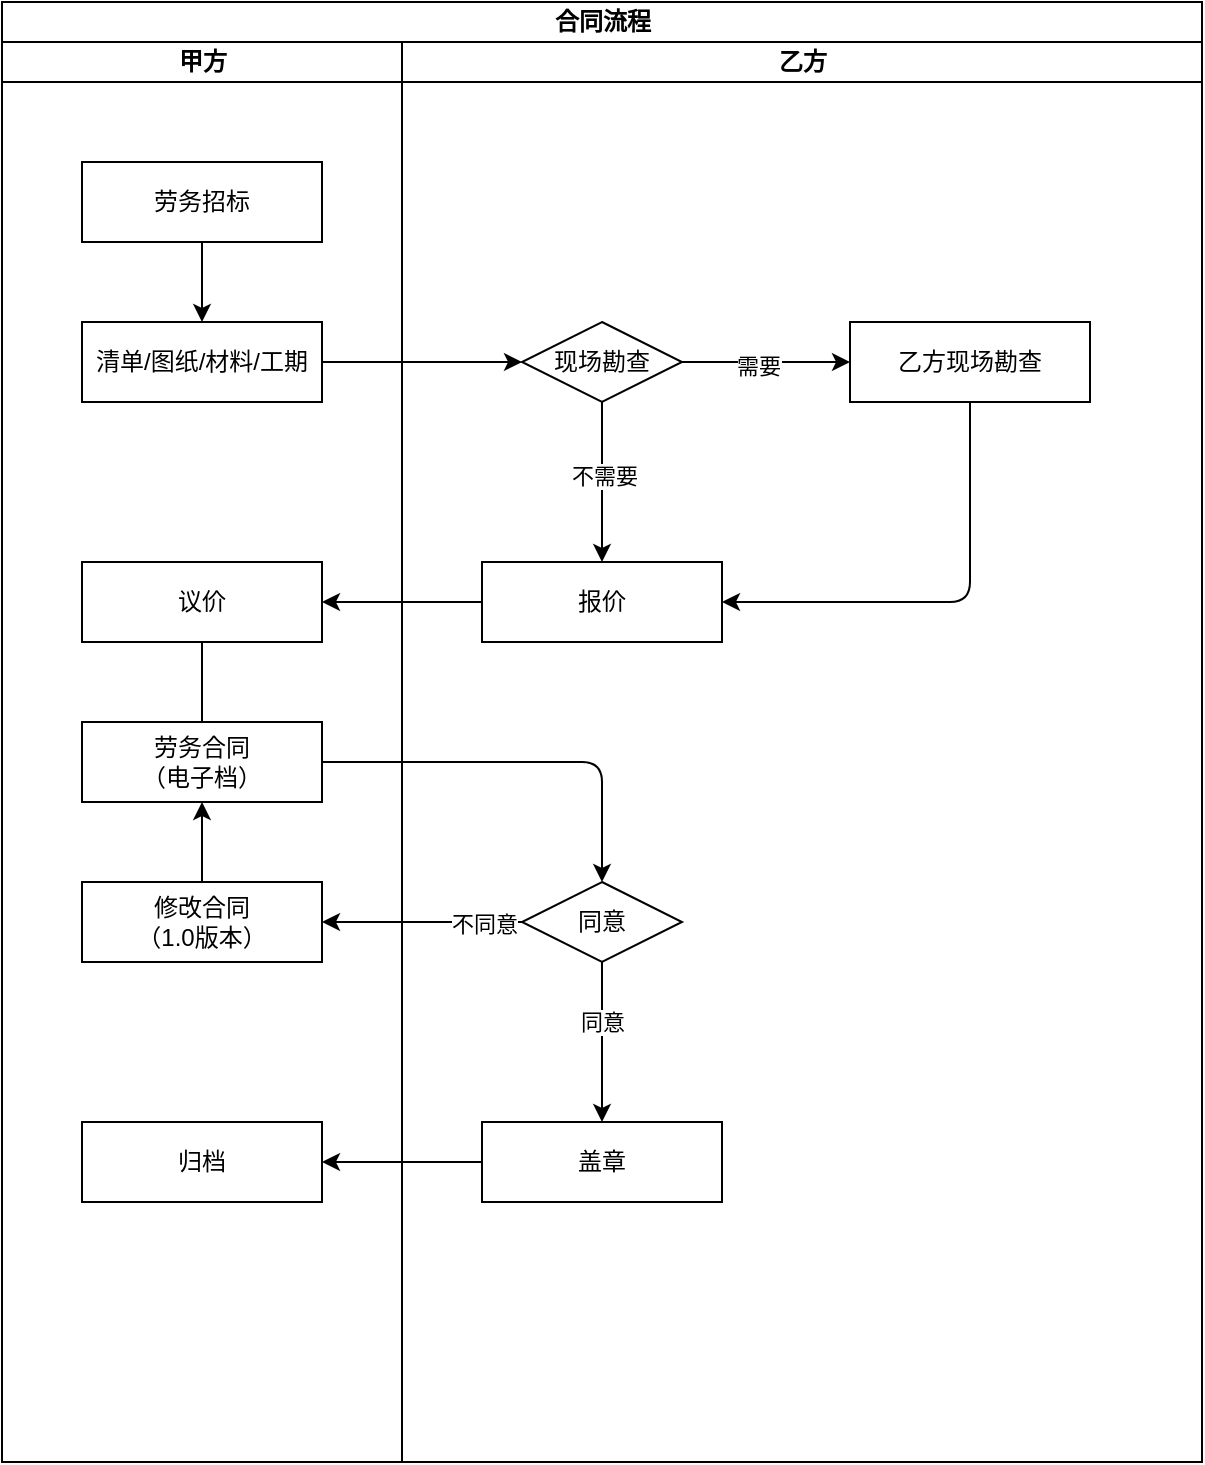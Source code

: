 <mxfile>
    <diagram id="nxAzb5WW1ZS3nCsvcDKC" name="劳务合同">
        <mxGraphModel dx="1156" dy="876" grid="1" gridSize="10" guides="1" tooltips="1" connect="1" arrows="1" fold="1" page="1" pageScale="1" pageWidth="1169" pageHeight="827" math="0" shadow="0">
            <root>
                <mxCell id="0"/>
                <mxCell id="1" parent="0"/>
                <mxCell id="NW6wpj9ULlDBM7W9JZ72-21" value="合同流程" style="swimlane;childLayout=stackLayout;resizeParent=1;resizeParentMax=0;startSize=20;html=1;" parent="1" vertex="1">
                    <mxGeometry x="40" y="40" width="600" height="730" as="geometry"/>
                </mxCell>
                <mxCell id="NW6wpj9ULlDBM7W9JZ72-22" value="甲方" style="swimlane;startSize=20;html=1;" parent="NW6wpj9ULlDBM7W9JZ72-21" vertex="1">
                    <mxGeometry y="20" width="200" height="710" as="geometry"/>
                </mxCell>
                <mxCell id="NW6wpj9ULlDBM7W9JZ72-3" value="劳务招标" style="rounded=0;whiteSpace=wrap;html=1;" parent="NW6wpj9ULlDBM7W9JZ72-22" vertex="1">
                    <mxGeometry x="40" y="60" width="120" height="40" as="geometry"/>
                </mxCell>
                <mxCell id="NW6wpj9ULlDBM7W9JZ72-5" value="清单/图纸/材料/工期" style="rounded=0;whiteSpace=wrap;html=1;" parent="NW6wpj9ULlDBM7W9JZ72-22" vertex="1">
                    <mxGeometry x="40" y="140" width="120" height="40" as="geometry"/>
                </mxCell>
                <mxCell id="NW6wpj9ULlDBM7W9JZ72-6" value="" style="edgeStyle=none;html=1;" parent="NW6wpj9ULlDBM7W9JZ72-22" source="NW6wpj9ULlDBM7W9JZ72-3" target="NW6wpj9ULlDBM7W9JZ72-5" edge="1">
                    <mxGeometry relative="1" as="geometry"/>
                </mxCell>
                <mxCell id="NW6wpj9ULlDBM7W9JZ72-15" value="议价" style="whiteSpace=wrap;html=1;" parent="NW6wpj9ULlDBM7W9JZ72-22" vertex="1">
                    <mxGeometry x="40" y="260" width="120" height="40" as="geometry"/>
                </mxCell>
                <mxCell id="NW6wpj9ULlDBM7W9JZ72-36" value="" style="edgeStyle=none;html=1;endArrow=none;" parent="NW6wpj9ULlDBM7W9JZ72-22" source="NW6wpj9ULlDBM7W9JZ72-15" target="NW6wpj9ULlDBM7W9JZ72-28" edge="1">
                    <mxGeometry relative="1" as="geometry">
                        <mxPoint x="130" y="360" as="sourcePoint"/>
                        <mxPoint x="130" y="600" as="targetPoint"/>
                    </mxGeometry>
                </mxCell>
                <mxCell id="NW6wpj9ULlDBM7W9JZ72-28" value="劳务合同&lt;br&gt;（电子档）" style="whiteSpace=wrap;html=1;" parent="NW6wpj9ULlDBM7W9JZ72-22" vertex="1">
                    <mxGeometry x="40" y="340" width="120" height="40" as="geometry"/>
                </mxCell>
                <mxCell id="NW6wpj9ULlDBM7W9JZ72-45" value="" style="edgeStyle=none;html=1;" parent="NW6wpj9ULlDBM7W9JZ72-22" source="NW6wpj9ULlDBM7W9JZ72-41" target="NW6wpj9ULlDBM7W9JZ72-28" edge="1">
                    <mxGeometry relative="1" as="geometry"/>
                </mxCell>
                <mxCell id="NW6wpj9ULlDBM7W9JZ72-41" value="修改合同&lt;br&gt;（1.0版本）" style="whiteSpace=wrap;html=1;" parent="NW6wpj9ULlDBM7W9JZ72-22" vertex="1">
                    <mxGeometry x="40" y="420" width="120" height="40" as="geometry"/>
                </mxCell>
                <mxCell id="NW6wpj9ULlDBM7W9JZ72-46" value="归档" style="whiteSpace=wrap;html=1;" parent="NW6wpj9ULlDBM7W9JZ72-22" vertex="1">
                    <mxGeometry x="40" y="540" width="120" height="40" as="geometry"/>
                </mxCell>
                <mxCell id="NW6wpj9ULlDBM7W9JZ72-25" value="乙方" style="swimlane;startSize=20;html=1;" parent="NW6wpj9ULlDBM7W9JZ72-21" vertex="1">
                    <mxGeometry x="200" y="20" width="400" height="710" as="geometry"/>
                </mxCell>
                <mxCell id="NW6wpj9ULlDBM7W9JZ72-26" value="" style="edgeStyle=none;html=1;" parent="NW6wpj9ULlDBM7W9JZ72-25" source="NW6wpj9ULlDBM7W9JZ72-7" target="NW6wpj9ULlDBM7W9JZ72-2" edge="1">
                    <mxGeometry relative="1" as="geometry">
                        <Array as="points">
                            <mxPoint x="284" y="280"/>
                        </Array>
                    </mxGeometry>
                </mxCell>
                <mxCell id="NW6wpj9ULlDBM7W9JZ72-7" value="乙方现场勘查" style="rounded=0;whiteSpace=wrap;html=1;" parent="NW6wpj9ULlDBM7W9JZ72-25" vertex="1">
                    <mxGeometry x="224" y="140" width="120" height="40" as="geometry"/>
                </mxCell>
                <mxCell id="NW6wpj9ULlDBM7W9JZ72-2" value="报价" style="rounded=0;whiteSpace=wrap;html=1;" parent="NW6wpj9ULlDBM7W9JZ72-25" vertex="1">
                    <mxGeometry x="40" y="260" width="120" height="40" as="geometry"/>
                </mxCell>
                <mxCell id="NW6wpj9ULlDBM7W9JZ72-11" value="现场勘查" style="rhombus;whiteSpace=wrap;html=1;" parent="NW6wpj9ULlDBM7W9JZ72-25" vertex="1">
                    <mxGeometry x="60" y="140" width="80" height="40" as="geometry"/>
                </mxCell>
                <mxCell id="NW6wpj9ULlDBM7W9JZ72-13" style="edgeStyle=none;html=1;entryX=0;entryY=0.5;entryDx=0;entryDy=0;" parent="NW6wpj9ULlDBM7W9JZ72-25" source="NW6wpj9ULlDBM7W9JZ72-11" target="NW6wpj9ULlDBM7W9JZ72-7" edge="1">
                    <mxGeometry relative="1" as="geometry"/>
                </mxCell>
                <mxCell id="NW6wpj9ULlDBM7W9JZ72-14" value="需要" style="edgeLabel;html=1;align=center;verticalAlign=middle;resizable=0;points=[];" parent="NW6wpj9ULlDBM7W9JZ72-13" vertex="1" connectable="0">
                    <mxGeometry x="-0.1" y="-1" relative="1" as="geometry">
                        <mxPoint y="1" as="offset"/>
                    </mxGeometry>
                </mxCell>
                <mxCell id="NW6wpj9ULlDBM7W9JZ72-33" value="" style="edgeStyle=none;html=1;" parent="NW6wpj9ULlDBM7W9JZ72-25" source="NW6wpj9ULlDBM7W9JZ72-11" target="NW6wpj9ULlDBM7W9JZ72-2" edge="1">
                    <mxGeometry relative="1" as="geometry"/>
                </mxCell>
                <mxCell id="NW6wpj9ULlDBM7W9JZ72-35" value="不需要" style="edgeLabel;html=1;align=center;verticalAlign=middle;resizable=0;points=[];" parent="NW6wpj9ULlDBM7W9JZ72-33" vertex="1" connectable="0">
                    <mxGeometry x="-0.11" y="1" relative="1" as="geometry">
                        <mxPoint y="1" as="offset"/>
                    </mxGeometry>
                </mxCell>
                <mxCell id="NW6wpj9ULlDBM7W9JZ72-37" value="盖章" style="whiteSpace=wrap;html=1;" parent="NW6wpj9ULlDBM7W9JZ72-25" vertex="1">
                    <mxGeometry x="40" y="540" width="120" height="40" as="geometry"/>
                </mxCell>
                <mxCell id="NW6wpj9ULlDBM7W9JZ72-39" value="同意" style="rhombus;whiteSpace=wrap;html=1;" parent="NW6wpj9ULlDBM7W9JZ72-25" vertex="1">
                    <mxGeometry x="60" y="420" width="80" height="40" as="geometry"/>
                </mxCell>
                <mxCell id="NW6wpj9ULlDBM7W9JZ72-38" value="" style="edgeStyle=none;html=1;exitX=0.5;exitY=1;exitDx=0;exitDy=0;" parent="NW6wpj9ULlDBM7W9JZ72-25" source="NW6wpj9ULlDBM7W9JZ72-39" target="NW6wpj9ULlDBM7W9JZ72-37" edge="1">
                    <mxGeometry relative="1" as="geometry"/>
                </mxCell>
                <mxCell id="NW6wpj9ULlDBM7W9JZ72-44" value="同意" style="edgeLabel;html=1;align=center;verticalAlign=middle;resizable=0;points=[];" parent="NW6wpj9ULlDBM7W9JZ72-38" vertex="1" connectable="0">
                    <mxGeometry x="-0.25" relative="1" as="geometry">
                        <mxPoint as="offset"/>
                    </mxGeometry>
                </mxCell>
                <mxCell id="NW6wpj9ULlDBM7W9JZ72-27" style="edgeStyle=none;html=1;entryX=1;entryY=0.5;entryDx=0;entryDy=0;" parent="NW6wpj9ULlDBM7W9JZ72-21" source="NW6wpj9ULlDBM7W9JZ72-2" target="NW6wpj9ULlDBM7W9JZ72-15" edge="1">
                    <mxGeometry relative="1" as="geometry"/>
                </mxCell>
                <mxCell id="NW6wpj9ULlDBM7W9JZ72-12" style="edgeStyle=none;html=1;" parent="NW6wpj9ULlDBM7W9JZ72-21" source="NW6wpj9ULlDBM7W9JZ72-5" target="NW6wpj9ULlDBM7W9JZ72-11" edge="1">
                    <mxGeometry relative="1" as="geometry"/>
                </mxCell>
                <mxCell id="NW6wpj9ULlDBM7W9JZ72-40" value="" style="edgeStyle=none;html=1;" parent="NW6wpj9ULlDBM7W9JZ72-21" source="NW6wpj9ULlDBM7W9JZ72-28" target="NW6wpj9ULlDBM7W9JZ72-39" edge="1">
                    <mxGeometry relative="1" as="geometry">
                        <Array as="points">
                            <mxPoint x="300" y="380"/>
                        </Array>
                    </mxGeometry>
                </mxCell>
                <mxCell id="NW6wpj9ULlDBM7W9JZ72-42" value="" style="edgeStyle=none;html=1;" parent="NW6wpj9ULlDBM7W9JZ72-21" source="NW6wpj9ULlDBM7W9JZ72-39" target="NW6wpj9ULlDBM7W9JZ72-41" edge="1">
                    <mxGeometry relative="1" as="geometry"/>
                </mxCell>
                <mxCell id="NW6wpj9ULlDBM7W9JZ72-43" value="不同意" style="edgeLabel;html=1;align=center;verticalAlign=middle;resizable=0;points=[];" parent="NW6wpj9ULlDBM7W9JZ72-42" vertex="1" connectable="0">
                    <mxGeometry x="-0.608" y="1" relative="1" as="geometry">
                        <mxPoint as="offset"/>
                    </mxGeometry>
                </mxCell>
                <mxCell id="NW6wpj9ULlDBM7W9JZ72-47" value="" style="edgeStyle=none;html=1;" parent="NW6wpj9ULlDBM7W9JZ72-21" source="NW6wpj9ULlDBM7W9JZ72-37" target="NW6wpj9ULlDBM7W9JZ72-46" edge="1">
                    <mxGeometry relative="1" as="geometry"/>
                </mxCell>
            </root>
        </mxGraphModel>
    </diagram>
    <diagram id="oIifoQukvcGcTA-fH58A" name="采购合同">
        <mxGraphModel dx="1156" dy="876" grid="1" gridSize="10" guides="1" tooltips="1" connect="1" arrows="1" fold="1" page="1" pageScale="1" pageWidth="1169" pageHeight="827" math="0" shadow="0">
            <root>
                <mxCell id="0"/>
                <mxCell id="1" parent="0"/>
                <mxCell id="tzKxGg8fr5iQHCcR7QoJ-1" value="" style="edgeStyle=none;html=1;" parent="1" source="tzKxGg8fr5iQHCcR7QoJ-3" target="tzKxGg8fr5iQHCcR7QoJ-5" edge="1">
                    <mxGeometry relative="1" as="geometry"/>
                </mxCell>
                <mxCell id="tzKxGg8fr5iQHCcR7QoJ-2" value="" style="edgeStyle=none;html=1;" parent="1" source="tzKxGg8fr5iQHCcR7QoJ-3" target="tzKxGg8fr5iQHCcR7QoJ-33" edge="1">
                    <mxGeometry relative="1" as="geometry"/>
                </mxCell>
                <mxCell id="tzKxGg8fr5iQHCcR7QoJ-3" value="合同起草" style="rounded=0;whiteSpace=wrap;html=1;" parent="1" vertex="1">
                    <mxGeometry x="160" y="40" width="120" height="60" as="geometry"/>
                </mxCell>
                <mxCell id="tzKxGg8fr5iQHCcR7QoJ-4" value="" style="edgeStyle=none;html=1;" parent="1" source="tzKxGg8fr5iQHCcR7QoJ-5" target="tzKxGg8fr5iQHCcR7QoJ-7" edge="1">
                    <mxGeometry relative="1" as="geometry"/>
                </mxCell>
                <mxCell id="tzKxGg8fr5iQHCcR7QoJ-5" value="选择模版" style="rounded=0;whiteSpace=wrap;html=1;" parent="1" vertex="1">
                    <mxGeometry x="160" y="180" width="120" height="60" as="geometry"/>
                </mxCell>
                <mxCell id="tzKxGg8fr5iQHCcR7QoJ-6" value="" style="edgeStyle=none;html=1;" parent="1" source="tzKxGg8fr5iQHCcR7QoJ-7" target="tzKxGg8fr5iQHCcR7QoJ-9" edge="1">
                    <mxGeometry relative="1" as="geometry"/>
                </mxCell>
                <mxCell id="tzKxGg8fr5iQHCcR7QoJ-7" value="编辑合同&lt;br&gt;1.0" style="rounded=0;whiteSpace=wrap;html=1;" parent="1" vertex="1">
                    <mxGeometry x="160" y="320" width="120" height="60" as="geometry"/>
                </mxCell>
                <mxCell id="tzKxGg8fr5iQHCcR7QoJ-8" value="" style="edgeStyle=none;html=1;" parent="1" source="tzKxGg8fr5iQHCcR7QoJ-9" target="tzKxGg8fr5iQHCcR7QoJ-12" edge="1">
                    <mxGeometry relative="1" as="geometry"/>
                </mxCell>
                <mxCell id="tzKxGg8fr5iQHCcR7QoJ-9" value="法务审核" style="rounded=0;whiteSpace=wrap;html=1;" parent="1" vertex="1">
                    <mxGeometry x="160" y="460" width="120" height="60" as="geometry"/>
                </mxCell>
                <mxCell id="tzKxGg8fr5iQHCcR7QoJ-10" value="" style="edgeStyle=none;html=1;" parent="1" source="tzKxGg8fr5iQHCcR7QoJ-12" target="tzKxGg8fr5iQHCcR7QoJ-14" edge="1">
                    <mxGeometry relative="1" as="geometry"/>
                </mxCell>
                <mxCell id="tzKxGg8fr5iQHCcR7QoJ-11" value="" style="edgeStyle=none;html=1;" parent="1" source="tzKxGg8fr5iQHCcR7QoJ-12" target="tzKxGg8fr5iQHCcR7QoJ-16" edge="1">
                    <mxGeometry relative="1" as="geometry"/>
                </mxCell>
                <mxCell id="tzKxGg8fr5iQHCcR7QoJ-12" value="通过" style="rhombus;whiteSpace=wrap;html=1;rounded=0;" parent="1" vertex="1">
                    <mxGeometry x="180" y="600" width="80" height="60" as="geometry"/>
                </mxCell>
                <mxCell id="tzKxGg8fr5iQHCcR7QoJ-13" style="edgeStyle=none;html=1;entryX=1;entryY=0.5;entryDx=0;entryDy=0;" parent="1" source="tzKxGg8fr5iQHCcR7QoJ-14" target="tzKxGg8fr5iQHCcR7QoJ-7" edge="1">
                    <mxGeometry relative="1" as="geometry">
                        <Array as="points">
                            <mxPoint x="380" y="350"/>
                        </Array>
                    </mxGeometry>
                </mxCell>
                <mxCell id="tzKxGg8fr5iQHCcR7QoJ-14" value="修改建议" style="whiteSpace=wrap;html=1;rounded=0;" parent="1" vertex="1">
                    <mxGeometry x="320" y="600" width="120" height="60" as="geometry"/>
                </mxCell>
                <mxCell id="tzKxGg8fr5iQHCcR7QoJ-15" value="" style="edgeStyle=none;html=1;" parent="1" source="tzKxGg8fr5iQHCcR7QoJ-16" target="tzKxGg8fr5iQHCcR7QoJ-18" edge="1">
                    <mxGeometry relative="1" as="geometry"/>
                </mxCell>
                <mxCell id="tzKxGg8fr5iQHCcR7QoJ-49" value="" style="edgeStyle=none;html=1;" parent="1" source="tzKxGg8fr5iQHCcR7QoJ-16" target="tzKxGg8fr5iQHCcR7QoJ-48" edge="1">
                    <mxGeometry relative="1" as="geometry"/>
                </mxCell>
                <mxCell id="tzKxGg8fr5iQHCcR7QoJ-16" value="合同审核" style="whiteSpace=wrap;html=1;rounded=0;" parent="1" vertex="1">
                    <mxGeometry x="160" y="740" width="120" height="60" as="geometry"/>
                </mxCell>
                <mxCell id="tzKxGg8fr5iQHCcR7QoJ-17" value="" style="edgeStyle=none;html=1;" parent="1" source="tzKxGg8fr5iQHCcR7QoJ-18" target="tzKxGg8fr5iQHCcR7QoJ-21" edge="1">
                    <mxGeometry relative="1" as="geometry"/>
                </mxCell>
                <mxCell id="JrI6VrAYgjBBd09SUULa-1" value="发给客户" style="edgeLabel;html=1;align=center;verticalAlign=middle;resizable=0;points=[];" parent="tzKxGg8fr5iQHCcR7QoJ-17" vertex="1" connectable="0">
                    <mxGeometry x="-0.171" y="2" relative="1" as="geometry">
                        <mxPoint as="offset"/>
                    </mxGeometry>
                </mxCell>
                <mxCell id="tzKxGg8fr5iQHCcR7QoJ-18" value="下载合同" style="whiteSpace=wrap;html=1;rounded=0;" parent="1" vertex="1">
                    <mxGeometry x="160" y="880" width="120" height="60" as="geometry"/>
                </mxCell>
                <mxCell id="tzKxGg8fr5iQHCcR7QoJ-19" value="" style="edgeStyle=none;html=1;" parent="1" source="tzKxGg8fr5iQHCcR7QoJ-21" target="tzKxGg8fr5iQHCcR7QoJ-23" edge="1">
                    <mxGeometry relative="1" as="geometry"/>
                </mxCell>
                <mxCell id="tzKxGg8fr5iQHCcR7QoJ-20" value="" style="edgeStyle=none;html=1;" parent="1" source="tzKxGg8fr5iQHCcR7QoJ-21" target="tzKxGg8fr5iQHCcR7QoJ-27" edge="1">
                    <mxGeometry relative="1" as="geometry"/>
                </mxCell>
                <mxCell id="tzKxGg8fr5iQHCcR7QoJ-21" value="客户审核" style="rhombus;whiteSpace=wrap;html=1;rounded=0;" parent="1" vertex="1">
                    <mxGeometry x="180" y="1010" width="80" height="80" as="geometry"/>
                </mxCell>
                <mxCell id="tzKxGg8fr5iQHCcR7QoJ-22" value="" style="edgeStyle=none;html=1;" parent="1" source="tzKxGg8fr5iQHCcR7QoJ-23" target="tzKxGg8fr5iQHCcR7QoJ-25" edge="1">
                    <mxGeometry relative="1" as="geometry"/>
                </mxCell>
                <mxCell id="tzKxGg8fr5iQHCcR7QoJ-23" value="修改批注" style="whiteSpace=wrap;html=1;rounded=0;" parent="1" vertex="1">
                    <mxGeometry y="1020" width="120" height="60" as="geometry"/>
                </mxCell>
                <mxCell id="tzKxGg8fr5iQHCcR7QoJ-24" style="edgeStyle=none;html=1;" parent="1" source="tzKxGg8fr5iQHCcR7QoJ-25" target="tzKxGg8fr5iQHCcR7QoJ-7" edge="1">
                    <mxGeometry relative="1" as="geometry">
                        <Array as="points">
                            <mxPoint x="60" y="350"/>
                        </Array>
                    </mxGeometry>
                </mxCell>
                <mxCell id="tzKxGg8fr5iQHCcR7QoJ-25" value="合同版本 2.0" style="whiteSpace=wrap;html=1;rounded=0;" parent="1" vertex="1">
                    <mxGeometry y="880" width="120" height="60" as="geometry"/>
                </mxCell>
                <mxCell id="tzKxGg8fr5iQHCcR7QoJ-26" value="" style="edgeStyle=none;html=1;" parent="1" source="tzKxGg8fr5iQHCcR7QoJ-27" target="tzKxGg8fr5iQHCcR7QoJ-29" edge="1">
                    <mxGeometry relative="1" as="geometry"/>
                </mxCell>
                <mxCell id="tzKxGg8fr5iQHCcR7QoJ-27" value="客户签署" style="whiteSpace=wrap;html=1;rounded=0;" parent="1" vertex="1">
                    <mxGeometry x="160" y="1180" width="120" height="60" as="geometry"/>
                </mxCell>
                <mxCell id="tzKxGg8fr5iQHCcR7QoJ-28" value="" style="edgeStyle=none;html=1;" parent="1" source="tzKxGg8fr5iQHCcR7QoJ-29" target="tzKxGg8fr5iQHCcR7QoJ-32" edge="1">
                    <mxGeometry relative="1" as="geometry"/>
                </mxCell>
                <mxCell id="tzKxGg8fr5iQHCcR7QoJ-29" value="合同存档&lt;br&gt;（电子签名）" style="whiteSpace=wrap;html=1;rounded=0;" parent="1" vertex="1">
                    <mxGeometry x="160" y="1320" width="120" height="60" as="geometry"/>
                </mxCell>
                <mxCell id="tzKxGg8fr5iQHCcR7QoJ-30" value="合同每修改一次，版本号加一" style="whiteSpace=wrap;html=1;rounded=1;arcSize=50;align=center;verticalAlign=middle;strokeWidth=1;autosize=1;spacing=4;treeFolding=1;treeMoving=1;newEdgeStyle={&quot;edgeStyle&quot;:&quot;entityRelationEdgeStyle&quot;,&quot;startArrow&quot;:&quot;none&quot;,&quot;endArrow&quot;:&quot;none&quot;,&quot;segment&quot;:10,&quot;curved&quot;:1,&quot;sourcePerimeterSpacing&quot;:0,&quot;targetPerimeterSpacing&quot;:0};" parent="1" vertex="1">
                    <mxGeometry x="430" y="270" width="370" height="30" as="geometry"/>
                </mxCell>
                <mxCell id="tzKxGg8fr5iQHCcR7QoJ-31" value="" style="edgeStyle=entityRelationEdgeStyle;startArrow=none;endArrow=none;segment=10;curved=1;sourcePerimeterSpacing=0;targetPerimeterSpacing=0;" parent="1" target="tzKxGg8fr5iQHCcR7QoJ-30" edge="1">
                    <mxGeometry relative="1" as="geometry">
                        <mxPoint x="280" y="320" as="sourcePoint"/>
                    </mxGeometry>
                </mxCell>
                <mxCell id="tzKxGg8fr5iQHCcR7QoJ-32" value="合同下载和打印" style="whiteSpace=wrap;html=1;rounded=0;" parent="1" vertex="1">
                    <mxGeometry x="160" y="1460" width="120" height="60" as="geometry"/>
                </mxCell>
                <mxCell id="tzKxGg8fr5iQHCcR7QoJ-33" value="客户基本信息" style="rounded=0;whiteSpace=wrap;html=1;" parent="1" vertex="1">
                    <mxGeometry x="360" y="40" width="120" height="60" as="geometry"/>
                </mxCell>
                <mxCell id="tzKxGg8fr5iQHCcR7QoJ-34" value="材料清单" style="shape=table;startSize=30;container=1;collapsible=0;childLayout=tableLayout;fontStyle=1;align=center;" parent="1" vertex="1">
                    <mxGeometry x="620" y="320" width="180" height="150" as="geometry"/>
                </mxCell>
                <mxCell id="tzKxGg8fr5iQHCcR7QoJ-35" value="" style="shape=tableRow;horizontal=0;startSize=0;swimlaneHead=0;swimlaneBody=0;top=0;left=0;bottom=0;right=0;collapsible=0;dropTarget=0;fillColor=none;points=[[0,0.5],[1,0.5]];portConstraint=eastwest;" parent="tzKxGg8fr5iQHCcR7QoJ-34" vertex="1">
                    <mxGeometry y="30" width="180" height="40" as="geometry"/>
                </mxCell>
                <mxCell id="tzKxGg8fr5iQHCcR7QoJ-36" value="" style="shape=partialRectangle;html=1;whiteSpace=wrap;connectable=0;fillColor=none;top=0;left=0;bottom=0;right=0;overflow=hidden;" parent="tzKxGg8fr5iQHCcR7QoJ-35" vertex="1">
                    <mxGeometry width="60" height="40" as="geometry">
                        <mxRectangle width="60" height="40" as="alternateBounds"/>
                    </mxGeometry>
                </mxCell>
                <mxCell id="tzKxGg8fr5iQHCcR7QoJ-37" value="" style="shape=partialRectangle;html=1;whiteSpace=wrap;connectable=0;fillColor=none;top=0;left=0;bottom=0;right=0;overflow=hidden;" parent="tzKxGg8fr5iQHCcR7QoJ-35" vertex="1">
                    <mxGeometry x="60" width="60" height="40" as="geometry">
                        <mxRectangle width="60" height="40" as="alternateBounds"/>
                    </mxGeometry>
                </mxCell>
                <mxCell id="tzKxGg8fr5iQHCcR7QoJ-38" value="" style="shape=partialRectangle;html=1;whiteSpace=wrap;connectable=0;fillColor=none;top=0;left=0;bottom=0;right=0;overflow=hidden;" parent="tzKxGg8fr5iQHCcR7QoJ-35" vertex="1">
                    <mxGeometry x="120" width="60" height="40" as="geometry">
                        <mxRectangle width="60" height="40" as="alternateBounds"/>
                    </mxGeometry>
                </mxCell>
                <mxCell id="tzKxGg8fr5iQHCcR7QoJ-39" value="" style="shape=tableRow;horizontal=0;startSize=0;swimlaneHead=0;swimlaneBody=0;top=0;left=0;bottom=0;right=0;collapsible=0;dropTarget=0;fillColor=none;points=[[0,0.5],[1,0.5]];portConstraint=eastwest;" parent="tzKxGg8fr5iQHCcR7QoJ-34" vertex="1">
                    <mxGeometry y="70" width="180" height="40" as="geometry"/>
                </mxCell>
                <mxCell id="tzKxGg8fr5iQHCcR7QoJ-40" value="" style="shape=partialRectangle;html=1;whiteSpace=wrap;connectable=0;fillColor=none;top=0;left=0;bottom=0;right=0;overflow=hidden;" parent="tzKxGg8fr5iQHCcR7QoJ-39" vertex="1">
                    <mxGeometry width="60" height="40" as="geometry">
                        <mxRectangle width="60" height="40" as="alternateBounds"/>
                    </mxGeometry>
                </mxCell>
                <mxCell id="tzKxGg8fr5iQHCcR7QoJ-41" value="" style="shape=partialRectangle;html=1;whiteSpace=wrap;connectable=0;fillColor=none;top=0;left=0;bottom=0;right=0;overflow=hidden;" parent="tzKxGg8fr5iQHCcR7QoJ-39" vertex="1">
                    <mxGeometry x="60" width="60" height="40" as="geometry">
                        <mxRectangle width="60" height="40" as="alternateBounds"/>
                    </mxGeometry>
                </mxCell>
                <mxCell id="tzKxGg8fr5iQHCcR7QoJ-42" value="" style="shape=partialRectangle;html=1;whiteSpace=wrap;connectable=0;fillColor=none;top=0;left=0;bottom=0;right=0;overflow=hidden;" parent="tzKxGg8fr5iQHCcR7QoJ-39" vertex="1">
                    <mxGeometry x="120" width="60" height="40" as="geometry">
                        <mxRectangle width="60" height="40" as="alternateBounds"/>
                    </mxGeometry>
                </mxCell>
                <mxCell id="tzKxGg8fr5iQHCcR7QoJ-43" value="" style="shape=tableRow;horizontal=0;startSize=0;swimlaneHead=0;swimlaneBody=0;top=0;left=0;bottom=0;right=0;collapsible=0;dropTarget=0;fillColor=none;points=[[0,0.5],[1,0.5]];portConstraint=eastwest;" parent="tzKxGg8fr5iQHCcR7QoJ-34" vertex="1">
                    <mxGeometry y="110" width="180" height="40" as="geometry"/>
                </mxCell>
                <mxCell id="tzKxGg8fr5iQHCcR7QoJ-44" value="" style="shape=partialRectangle;html=1;whiteSpace=wrap;connectable=0;fillColor=none;top=0;left=0;bottom=0;right=0;overflow=hidden;" parent="tzKxGg8fr5iQHCcR7QoJ-43" vertex="1">
                    <mxGeometry width="60" height="40" as="geometry">
                        <mxRectangle width="60" height="40" as="alternateBounds"/>
                    </mxGeometry>
                </mxCell>
                <mxCell id="tzKxGg8fr5iQHCcR7QoJ-45" value="" style="shape=partialRectangle;html=1;whiteSpace=wrap;connectable=0;fillColor=none;top=0;left=0;bottom=0;right=0;overflow=hidden;" parent="tzKxGg8fr5iQHCcR7QoJ-43" vertex="1">
                    <mxGeometry x="60" width="60" height="40" as="geometry">
                        <mxRectangle width="60" height="40" as="alternateBounds"/>
                    </mxGeometry>
                </mxCell>
                <mxCell id="tzKxGg8fr5iQHCcR7QoJ-46" value="" style="shape=partialRectangle;html=1;whiteSpace=wrap;connectable=0;fillColor=none;top=0;left=0;bottom=0;right=0;overflow=hidden;" parent="tzKxGg8fr5iQHCcR7QoJ-43" vertex="1">
                    <mxGeometry x="120" width="60" height="40" as="geometry">
                        <mxRectangle width="60" height="40" as="alternateBounds"/>
                    </mxGeometry>
                </mxCell>
                <mxCell id="tzKxGg8fr5iQHCcR7QoJ-47" value="&lt;table border=&quot;1&quot; width=&quot;100%&quot; height=&quot;100%&quot; cellpadding=&quot;4&quot; style=&quot;width:100%;height:100%;border-collapse:collapse;&quot;&gt;&lt;tbody&gt;&lt;tr&gt;&lt;th align=&quot;center&quot;&gt;&lt;b&gt;采购条款&lt;/b&gt;&lt;/th&gt;&lt;/tr&gt;&lt;tr&gt;&lt;td align=&quot;center&quot;&gt;规格&lt;br&gt;付款方式&lt;br&gt;安装方式&lt;/td&gt;&lt;/tr&gt;&lt;tr&gt;&lt;td align=&quot;center&quot;&gt;Section 2.1&lt;br&gt;Section 2.2&lt;br&gt;Section 2.3&lt;/td&gt;&lt;/tr&gt;&lt;/tbody&gt;&lt;/table&gt;" style="text;html=1;whiteSpace=wrap;strokeColor=none;fillColor=none;overflow=fill;" parent="1" vertex="1">
                    <mxGeometry x="440" y="320" width="160" height="140" as="geometry"/>
                </mxCell>
                <mxCell id="tzKxGg8fr5iQHCcR7QoJ-51" value="" style="edgeStyle=none;html=1;" parent="1" source="tzKxGg8fr5iQHCcR7QoJ-48" target="tzKxGg8fr5iQHCcR7QoJ-50" edge="1">
                    <mxGeometry relative="1" as="geometry"/>
                </mxCell>
                <mxCell id="tzKxGg8fr5iQHCcR7QoJ-48" value="商务审核" style="whiteSpace=wrap;html=1;rounded=0;" parent="1" vertex="1">
                    <mxGeometry x="360" y="740" width="120" height="60" as="geometry"/>
                </mxCell>
                <mxCell id="tzKxGg8fr5iQHCcR7QoJ-53" value="" style="edgeStyle=none;html=1;" parent="1" source="tzKxGg8fr5iQHCcR7QoJ-50" target="tzKxGg8fr5iQHCcR7QoJ-52" edge="1">
                    <mxGeometry relative="1" as="geometry"/>
                </mxCell>
                <mxCell id="tzKxGg8fr5iQHCcR7QoJ-50" value="项目审核" style="whiteSpace=wrap;html=1;rounded=0;" parent="1" vertex="1">
                    <mxGeometry x="560" y="740" width="120" height="60" as="geometry"/>
                </mxCell>
                <mxCell id="tzKxGg8fr5iQHCcR7QoJ-52" value="采购审核" style="whiteSpace=wrap;html=1;rounded=0;" parent="1" vertex="1">
                    <mxGeometry x="760" y="740" width="120" height="60" as="geometry"/>
                </mxCell>
            </root>
        </mxGraphModel>
    </diagram>
    <diagram id="M5mrPxtPSn9jRvUNtsNj" name="施工合同">
        <mxGraphModel dx="1156" dy="876" grid="1" gridSize="10" guides="1" tooltips="1" connect="1" arrows="1" fold="1" page="1" pageScale="1" pageWidth="1169" pageHeight="827" math="0" shadow="0">
            <root>
                <mxCell id="0"/>
                <mxCell id="1" parent="0"/>
                <mxCell id="7" value="" style="edgeStyle=none;html=1;" parent="1" source="5" target="6" edge="1">
                    <mxGeometry relative="1" as="geometry"/>
                </mxCell>
                <mxCell id="39" value="" style="edgeStyle=none;html=1;" parent="1" source="5" target="38" edge="1">
                    <mxGeometry relative="1" as="geometry"/>
                </mxCell>
                <mxCell id="5" value="合同起草" style="rounded=0;whiteSpace=wrap;html=1;" parent="1" vertex="1">
                    <mxGeometry x="200" y="40" width="120" height="60" as="geometry"/>
                </mxCell>
                <mxCell id="10" value="" style="edgeStyle=none;html=1;" parent="1" source="6" target="9" edge="1">
                    <mxGeometry relative="1" as="geometry"/>
                </mxCell>
                <mxCell id="6" value="选择模版" style="rounded=0;whiteSpace=wrap;html=1;" parent="1" vertex="1">
                    <mxGeometry x="200" y="180" width="120" height="60" as="geometry"/>
                </mxCell>
                <mxCell id="12" value="" style="edgeStyle=none;html=1;" parent="1" source="9" target="11" edge="1">
                    <mxGeometry relative="1" as="geometry"/>
                </mxCell>
                <mxCell id="9" value="编辑合同&lt;br&gt;1.0" style="rounded=0;whiteSpace=wrap;html=1;" parent="1" vertex="1">
                    <mxGeometry x="200" y="320" width="120" height="60" as="geometry"/>
                </mxCell>
                <mxCell id="14" value="" style="edgeStyle=none;html=1;" parent="1" source="11" target="13" edge="1">
                    <mxGeometry relative="1" as="geometry"/>
                </mxCell>
                <mxCell id="11" value="法务审核" style="rounded=0;whiteSpace=wrap;html=1;" parent="1" vertex="1">
                    <mxGeometry x="200" y="460" width="120" height="60" as="geometry"/>
                </mxCell>
                <mxCell id="16" value="" style="edgeStyle=none;html=1;" parent="1" source="13" target="15" edge="1">
                    <mxGeometry relative="1" as="geometry"/>
                </mxCell>
                <mxCell id="19" value="" style="edgeStyle=none;html=1;" parent="1" source="13" target="18" edge="1">
                    <mxGeometry relative="1" as="geometry"/>
                </mxCell>
                <mxCell id="13" value="通过" style="rhombus;whiteSpace=wrap;html=1;rounded=0;" parent="1" vertex="1">
                    <mxGeometry x="220" y="600" width="80" height="60" as="geometry"/>
                </mxCell>
                <mxCell id="17" style="edgeStyle=none;html=1;entryX=1;entryY=0.5;entryDx=0;entryDy=0;" parent="1" source="15" target="9" edge="1">
                    <mxGeometry relative="1" as="geometry">
                        <Array as="points">
                            <mxPoint x="420" y="350"/>
                        </Array>
                    </mxGeometry>
                </mxCell>
                <mxCell id="15" value="修改建议" style="whiteSpace=wrap;html=1;rounded=0;" parent="1" vertex="1">
                    <mxGeometry x="360" y="600" width="120" height="60" as="geometry"/>
                </mxCell>
                <mxCell id="21" value="" style="edgeStyle=none;html=1;" parent="1" source="18" target="20" edge="1">
                    <mxGeometry relative="1" as="geometry"/>
                </mxCell>
                <mxCell id="18" value="发送客户" style="whiteSpace=wrap;html=1;rounded=0;" parent="1" vertex="1">
                    <mxGeometry x="200" y="740" width="120" height="60" as="geometry"/>
                </mxCell>
                <mxCell id="23" value="" style="edgeStyle=none;html=1;" parent="1" source="20" target="22" edge="1">
                    <mxGeometry relative="1" as="geometry"/>
                </mxCell>
                <mxCell id="20" value="下载合同" style="whiteSpace=wrap;html=1;rounded=0;" parent="1" vertex="1">
                    <mxGeometry x="200" y="880" width="120" height="60" as="geometry"/>
                </mxCell>
                <mxCell id="25" value="" style="edgeStyle=none;html=1;" parent="1" source="22" target="24" edge="1">
                    <mxGeometry relative="1" as="geometry"/>
                </mxCell>
                <mxCell id="30" value="" style="edgeStyle=none;html=1;" parent="1" source="22" target="29" edge="1">
                    <mxGeometry relative="1" as="geometry"/>
                </mxCell>
                <mxCell id="22" value="客户审核" style="rhombus;whiteSpace=wrap;html=1;rounded=0;" parent="1" vertex="1">
                    <mxGeometry x="220" y="1010" width="80" height="80" as="geometry"/>
                </mxCell>
                <mxCell id="27" value="" style="edgeStyle=none;html=1;" parent="1" source="24" target="26" edge="1">
                    <mxGeometry relative="1" as="geometry"/>
                </mxCell>
                <mxCell id="24" value="修改批注" style="whiteSpace=wrap;html=1;rounded=0;" parent="1" vertex="1">
                    <mxGeometry x="40" y="1020" width="120" height="60" as="geometry"/>
                </mxCell>
                <mxCell id="28" style="edgeStyle=none;html=1;" parent="1" source="26" target="9" edge="1">
                    <mxGeometry relative="1" as="geometry">
                        <Array as="points">
                            <mxPoint x="100" y="350"/>
                        </Array>
                    </mxGeometry>
                </mxCell>
                <mxCell id="26" value="合同版本 2.0" style="whiteSpace=wrap;html=1;rounded=0;" parent="1" vertex="1">
                    <mxGeometry x="40" y="880" width="120" height="60" as="geometry"/>
                </mxCell>
                <mxCell id="32" value="" style="edgeStyle=none;html=1;" parent="1" source="29" target="31" edge="1">
                    <mxGeometry relative="1" as="geometry"/>
                </mxCell>
                <mxCell id="29" value="客户签署" style="whiteSpace=wrap;html=1;rounded=0;" parent="1" vertex="1">
                    <mxGeometry x="200" y="1180" width="120" height="60" as="geometry"/>
                </mxCell>
                <mxCell id="37" value="" style="edgeStyle=none;html=1;" parent="1" source="31" target="36" edge="1">
                    <mxGeometry relative="1" as="geometry"/>
                </mxCell>
                <mxCell id="31" value="合同存档&lt;br&gt;（电子签名）" style="whiteSpace=wrap;html=1;rounded=0;" parent="1" vertex="1">
                    <mxGeometry x="200" y="1320" width="120" height="60" as="geometry"/>
                </mxCell>
                <mxCell id="33" value="合同每修改一次，版本号加一" style="whiteSpace=wrap;html=1;rounded=1;arcSize=50;align=center;verticalAlign=middle;strokeWidth=1;autosize=1;spacing=4;treeFolding=1;treeMoving=1;newEdgeStyle={&quot;edgeStyle&quot;:&quot;entityRelationEdgeStyle&quot;,&quot;startArrow&quot;:&quot;none&quot;,&quot;endArrow&quot;:&quot;none&quot;,&quot;segment&quot;:10,&quot;curved&quot;:1,&quot;sourcePerimeterSpacing&quot;:0,&quot;targetPerimeterSpacing&quot;:0};" parent="1" vertex="1">
                    <mxGeometry x="400" y="240" width="200" height="30" as="geometry"/>
                </mxCell>
                <mxCell id="34" value="" style="edgeStyle=entityRelationEdgeStyle;startArrow=none;endArrow=none;segment=10;curved=1;sourcePerimeterSpacing=0;targetPerimeterSpacing=0;" parent="1" target="33" edge="1">
                    <mxGeometry relative="1" as="geometry">
                        <mxPoint x="320" y="320" as="sourcePoint"/>
                    </mxGeometry>
                </mxCell>
                <mxCell id="36" value="合同下载和打印" style="whiteSpace=wrap;html=1;rounded=0;" parent="1" vertex="1">
                    <mxGeometry x="200" y="1460" width="120" height="60" as="geometry"/>
                </mxCell>
                <mxCell id="38" value="客户基本信息" style="rounded=0;whiteSpace=wrap;html=1;" parent="1" vertex="1">
                    <mxGeometry x="400" y="40" width="120" height="60" as="geometry"/>
                </mxCell>
            </root>
        </mxGraphModel>
    </diagram>
    <diagram id="dHOcw1cx8oONQfRhKioO" name="第 1 页">
        <mxGraphModel dx="1156" dy="876" grid="1" gridSize="10" guides="1" tooltips="1" connect="1" arrows="1" fold="1" page="1" pageScale="1" pageWidth="1169" pageHeight="827" math="0" shadow="0">
            <root>
                <mxCell id="0"/>
                <mxCell id="1" parent="0"/>
                <mxCell id="2" value="事故升级与处理流程" style="swimlane;childLayout=stackLayout;resizeParent=1;resizeParentMax=0;startSize=20;" parent="1" vertex="1">
                    <mxGeometry x="60" y="80" width="1090" height="600" as="geometry"/>
                </mxCell>
                <mxCell id="3" value="发现问题" style="swimlane;startSize=40;" parent="2" vertex="1">
                    <mxGeometry y="20" width="180" height="580" as="geometry"/>
                </mxCell>
                <mxCell id="8" value="监控系统" style="rounded=0;whiteSpace=wrap;html=1;" parent="3" vertex="1">
                    <mxGeometry x="10" y="60" width="120" height="40" as="geometry"/>
                </mxCell>
                <mxCell id="9" value="内部/对接（公司）" style="rounded=0;whiteSpace=wrap;html=1;" parent="3" vertex="1">
                    <mxGeometry x="10" y="260" width="120" height="40" as="geometry"/>
                </mxCell>
                <mxCell id="29" style="edgeStyle=none;html=1;" parent="3" source="10" target="9" edge="1">
                    <mxGeometry relative="1" as="geometry"/>
                </mxCell>
                <mxCell id="10" value="用户" style="rounded=0;whiteSpace=wrap;html=1;" parent="3" vertex="1">
                    <mxGeometry x="10" y="140" width="120" height="40" as="geometry"/>
                </mxCell>
                <mxCell id="28" value="" style="edgeStyle=none;html=1;" parent="3" source="11" target="9" edge="1">
                    <mxGeometry relative="1" as="geometry"/>
                </mxCell>
                <mxCell id="11" value="外部（合作商）" style="rounded=0;whiteSpace=wrap;html=1;" parent="3" vertex="1">
                    <mxGeometry x="10" y="380" width="120" height="40" as="geometry"/>
                </mxCell>
                <mxCell id="4" value="一线支持&#10;运维部" style="swimlane;startSize=40;" parent="2" vertex="1">
                    <mxGeometry x="180" y="20" width="340" height="580" as="geometry"/>
                </mxCell>
                <mxCell id="14" value="" style="edgeStyle=none;html=1;" parent="4" source="12" target="13" edge="1">
                    <mxGeometry relative="1" as="geometry"/>
                </mxCell>
                <mxCell id="52" value="" style="edgeStyle=none;html=1;" parent="4" source="12" target="51" edge="1">
                    <mxGeometry relative="1" as="geometry"/>
                </mxCell>
                <mxCell id="12" value="记录故障" style="rounded=0;whiteSpace=wrap;html=1;" parent="4" vertex="1">
                    <mxGeometry x="20" y="130" width="120" height="40" as="geometry"/>
                </mxCell>
                <mxCell id="16" value="" style="edgeStyle=none;html=1;" parent="4" source="13" target="15" edge="1">
                    <mxGeometry relative="1" as="geometry"/>
                </mxCell>
                <mxCell id="13" value="运维手册&lt;br&gt;历史处置方案" style="rounded=0;whiteSpace=wrap;html=1;" parent="4" vertex="1">
                    <mxGeometry x="20" y="200" width="120" height="40" as="geometry"/>
                </mxCell>
                <mxCell id="18" value="" style="edgeStyle=none;html=1;" parent="4" source="15" target="17" edge="1">
                    <mxGeometry relative="1" as="geometry"/>
                </mxCell>
                <mxCell id="34" value="找到处置方案" style="edgeLabel;html=1;align=center;verticalAlign=middle;resizable=0;points=[];" parent="18" vertex="1" connectable="0">
                    <mxGeometry x="-0.287" y="2" relative="1" as="geometry">
                        <mxPoint as="offset"/>
                    </mxGeometry>
                </mxCell>
                <mxCell id="20" value="新" style="edgeStyle=none;html=1;" parent="4" source="15" target="19" edge="1">
                    <mxGeometry relative="1" as="geometry"/>
                </mxCell>
                <mxCell id="15" value="事故匹配" style="rhombus;whiteSpace=wrap;html=1;rounded=0;" parent="4" vertex="1">
                    <mxGeometry x="40" y="280" width="80" height="60" as="geometry"/>
                </mxCell>
                <mxCell id="17" value="处理解决" style="whiteSpace=wrap;html=1;rounded=0;" parent="4" vertex="1">
                    <mxGeometry x="20" y="420" width="120" height="40" as="geometry"/>
                </mxCell>
                <mxCell id="21" style="edgeStyle=none;html=1;" parent="4" source="19" target="17" edge="1">
                    <mxGeometry relative="1" as="geometry"/>
                </mxCell>
                <mxCell id="22" style="edgeStyle=none;html=1;" parent="4" source="19" target="13" edge="1">
                    <mxGeometry relative="1" as="geometry"/>
                </mxCell>
                <mxCell id="24" value="" style="edgeStyle=none;html=1;" parent="4" source="19" target="23" edge="1">
                    <mxGeometry relative="1" as="geometry"/>
                </mxCell>
                <mxCell id="19" value="检测排查" style="whiteSpace=wrap;html=1;rounded=0;" parent="4" vertex="1">
                    <mxGeometry x="180" y="290" width="120" height="40" as="geometry"/>
                </mxCell>
                <mxCell id="35" style="edgeStyle=none;html=1;" parent="4" source="23" target="17" edge="1">
                    <mxGeometry relative="1" as="geometry"/>
                </mxCell>
                <mxCell id="36" value="解决" style="edgeLabel;html=1;align=center;verticalAlign=middle;resizable=0;points=[];" parent="35" vertex="1" connectable="0">
                    <mxGeometry x="-0.133" y="2" relative="1" as="geometry">
                        <mxPoint as="offset"/>
                    </mxGeometry>
                </mxCell>
                <mxCell id="23" value="是否解决" style="rhombus;whiteSpace=wrap;html=1;rounded=0;" parent="4" vertex="1">
                    <mxGeometry x="200" y="415" width="80" height="50" as="geometry"/>
                </mxCell>
                <mxCell id="32" value="" style="edgeStyle=none;html=1;" parent="4" source="25" target="12" edge="1">
                    <mxGeometry relative="1" as="geometry"/>
                </mxCell>
                <mxCell id="25" value="接受处理" style="rounded=0;whiteSpace=wrap;html=1;" parent="4" vertex="1">
                    <mxGeometry x="20" y="60" width="120" height="40" as="geometry"/>
                </mxCell>
                <mxCell id="51" value="每周运维例会&lt;br&gt;故障复盘" style="rounded=0;whiteSpace=wrap;html=1;" parent="4" vertex="1">
                    <mxGeometry x="180" y="130" width="120" height="40" as="geometry"/>
                </mxCell>
                <mxCell id="60" style="edgeStyle=none;html=1;" parent="4" source="58" target="17" edge="1">
                    <mxGeometry relative="1" as="geometry"/>
                </mxCell>
                <mxCell id="58" value="升级" style="whiteSpace=wrap;html=1;rounded=0;" parent="4" vertex="1">
                    <mxGeometry x="180" y="500" width="120" height="40" as="geometry"/>
                </mxCell>
                <mxCell id="6" value="二线支持&#10;测试部" style="swimlane;startSize=40;" parent="2" vertex="1">
                    <mxGeometry x="520" y="20" width="210" height="580" as="geometry"/>
                </mxCell>
                <mxCell id="37" value="测试协助" style="whiteSpace=wrap;html=1;rounded=0;" parent="6" vertex="1">
                    <mxGeometry x="35" y="60" width="120" height="40" as="geometry"/>
                </mxCell>
                <mxCell id="53" value="测试" style="whiteSpace=wrap;html=1;rounded=0;" parent="6" vertex="1">
                    <mxGeometry x="40" y="314" width="120" height="40" as="geometry"/>
                </mxCell>
                <mxCell id="55" value="测试情况" style="rhombus;whiteSpace=wrap;html=1;rounded=0;" parent="6" vertex="1">
                    <mxGeometry x="60" y="495" width="80" height="50" as="geometry"/>
                </mxCell>
                <mxCell id="56" value="" style="edgeStyle=none;html=1;" parent="6" source="53" target="55" edge="1">
                    <mxGeometry relative="1" as="geometry"/>
                </mxCell>
                <mxCell id="5" value="三线支持&#10;开发部" style="swimlane;startSize=40;" parent="2" vertex="1">
                    <mxGeometry x="730" y="20" width="180" height="580" as="geometry"/>
                </mxCell>
                <mxCell id="47" value="" style="edgeStyle=none;html=1;" parent="5" source="43" target="46" edge="1">
                    <mxGeometry relative="1" as="geometry"/>
                </mxCell>
                <mxCell id="43" value="热修复" style="whiteSpace=wrap;html=1;rounded=0;" parent="5" vertex="1">
                    <mxGeometry x="30" y="190" width="120" height="40" as="geometry"/>
                </mxCell>
                <mxCell id="46" value="紧急发布" style="whiteSpace=wrap;html=1;rounded=0;" parent="5" vertex="1">
                    <mxGeometry x="30" y="314" width="120" height="40" as="geometry"/>
                </mxCell>
                <mxCell id="7" value="四线支持&#10;服务商/厂商" style="swimlane;startSize=40;" parent="2" vertex="1">
                    <mxGeometry x="910" y="20" width="180" height="580" as="geometry"/>
                </mxCell>
                <mxCell id="49" value="阿里云&lt;br&gt;瘫痪" style="rounded=0;whiteSpace=wrap;html=1;" parent="7" vertex="1">
                    <mxGeometry x="30" y="160" width="120" height="60" as="geometry"/>
                </mxCell>
                <mxCell id="50" value="DDOS 攻击" style="rounded=0;whiteSpace=wrap;html=1;" parent="7" vertex="1">
                    <mxGeometry x="30" y="60" width="120" height="60" as="geometry"/>
                </mxCell>
                <mxCell id="64" value="CDN&lt;br&gt;瘫痪" style="rounded=0;whiteSpace=wrap;html=1;" parent="7" vertex="1">
                    <mxGeometry x="30" y="260" width="120" height="60" as="geometry"/>
                </mxCell>
                <mxCell id="26" value="" style="edgeStyle=none;html=1;" parent="2" source="8" target="25" edge="1">
                    <mxGeometry relative="1" as="geometry"/>
                </mxCell>
                <mxCell id="27" style="edgeStyle=none;html=1;entryX=0;entryY=0.5;entryDx=0;entryDy=0;" parent="2" source="9" target="25" edge="1">
                    <mxGeometry relative="1" as="geometry">
                        <Array as="points">
                            <mxPoint x="160" y="300"/>
                            <mxPoint x="160" y="140"/>
                        </Array>
                    </mxGeometry>
                </mxCell>
                <mxCell id="30" style="edgeStyle=none;html=1;" parent="2" source="17" target="9" edge="1">
                    <mxGeometry relative="1" as="geometry"/>
                </mxCell>
                <mxCell id="31" value="反馈" style="edgeLabel;html=1;align=center;verticalAlign=middle;resizable=0;points=[];" parent="30" vertex="1" connectable="0">
                    <mxGeometry x="-0.007" y="1" relative="1" as="geometry">
                        <mxPoint x="-1" as="offset"/>
                    </mxGeometry>
                </mxCell>
                <mxCell id="38" value="" style="edgeStyle=none;html=1;" parent="2" source="23" target="37" edge="1">
                    <mxGeometry relative="1" as="geometry">
                        <Array as="points">
                            <mxPoint x="510" y="460"/>
                            <mxPoint x="510" y="110"/>
                        </Array>
                    </mxGeometry>
                </mxCell>
                <mxCell id="54" value="" style="edgeStyle=none;html=1;" parent="2" source="46" target="53" edge="1">
                    <mxGeometry relative="1" as="geometry"/>
                </mxCell>
                <mxCell id="59" value="" style="edgeStyle=none;html=1;" parent="2" source="55" target="58" edge="1">
                    <mxGeometry relative="1" as="geometry"/>
                </mxCell>
                <mxCell id="61" value="测试通过" style="edgeLabel;html=1;align=center;verticalAlign=middle;resizable=0;points=[];" parent="59" vertex="1" connectable="0">
                    <mxGeometry x="-0.12" y="-3" relative="1" as="geometry">
                        <mxPoint as="offset"/>
                    </mxGeometry>
                </mxCell>
                <mxCell id="62" style="edgeStyle=none;html=1;entryX=0.083;entryY=1;entryDx=0;entryDy=0;entryPerimeter=0;" parent="2" source="55" target="43" edge="1">
                    <mxGeometry relative="1" as="geometry"/>
                </mxCell>
                <mxCell id="63" value="未通过" style="edgeLabel;html=1;align=center;verticalAlign=middle;resizable=0;points=[];" parent="62" vertex="1" connectable="0">
                    <mxGeometry x="-0.137" y="-2" relative="1" as="geometry">
                        <mxPoint as="offset"/>
                    </mxGeometry>
                </mxCell>
                <mxCell id="41" style="edgeStyle=none;html=1;entryX=1;entryY=0;entryDx=0;entryDy=0;" parent="1" source="39" target="17" edge="1">
                    <mxGeometry relative="1" as="geometry">
                        <Array as="points">
                            <mxPoint x="590" y="310"/>
                            <mxPoint x="590" y="460"/>
                        </Array>
                    </mxGeometry>
                </mxCell>
                <mxCell id="42" value="找到问题" style="edgeLabel;html=1;align=center;verticalAlign=middle;resizable=0;points=[];" parent="41" vertex="1" connectable="0">
                    <mxGeometry x="-0.479" y="3" relative="1" as="geometry">
                        <mxPoint as="offset"/>
                    </mxGeometry>
                </mxCell>
                <mxCell id="44" value="" style="edgeStyle=none;html=1;" parent="1" source="39" target="43" edge="1">
                    <mxGeometry relative="1" as="geometry"/>
                </mxCell>
                <mxCell id="45" value="BUG" style="edgeLabel;html=1;align=center;verticalAlign=middle;resizable=0;points=[];" parent="44" vertex="1" connectable="0">
                    <mxGeometry x="-0.2" relative="1" as="geometry">
                        <mxPoint y="1" as="offset"/>
                    </mxGeometry>
                </mxCell>
                <mxCell id="39" value="是否解决" style="rhombus;whiteSpace=wrap;html=1;rounded=0;" parent="1" vertex="1">
                    <mxGeometry x="615" y="280" width="80" height="60" as="geometry"/>
                </mxCell>
                <mxCell id="40" value="" style="edgeStyle=none;html=1;" parent="1" source="37" target="39" edge="1">
                    <mxGeometry relative="1" as="geometry"/>
                </mxCell>
            </root>
        </mxGraphModel>
    </diagram>
</mxfile>